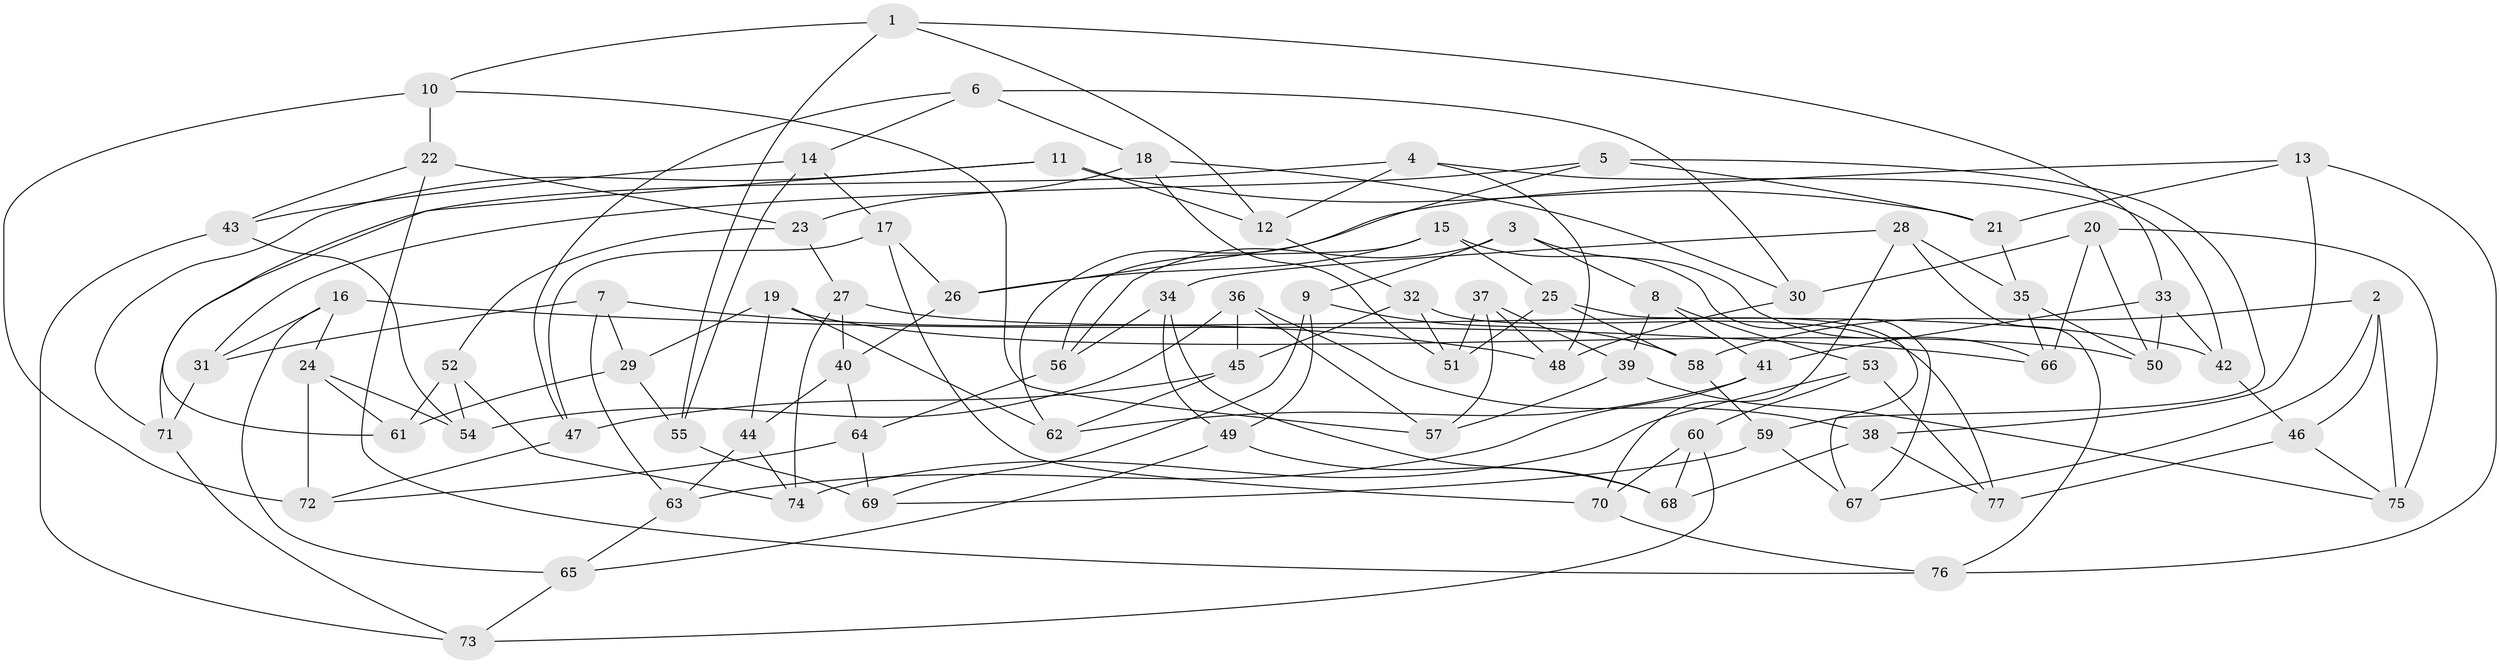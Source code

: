 // Generated by graph-tools (version 1.1) at 2025/50/03/09/25 03:50:55]
// undirected, 77 vertices, 154 edges
graph export_dot {
graph [start="1"]
  node [color=gray90,style=filled];
  1;
  2;
  3;
  4;
  5;
  6;
  7;
  8;
  9;
  10;
  11;
  12;
  13;
  14;
  15;
  16;
  17;
  18;
  19;
  20;
  21;
  22;
  23;
  24;
  25;
  26;
  27;
  28;
  29;
  30;
  31;
  32;
  33;
  34;
  35;
  36;
  37;
  38;
  39;
  40;
  41;
  42;
  43;
  44;
  45;
  46;
  47;
  48;
  49;
  50;
  51;
  52;
  53;
  54;
  55;
  56;
  57;
  58;
  59;
  60;
  61;
  62;
  63;
  64;
  65;
  66;
  67;
  68;
  69;
  70;
  71;
  72;
  73;
  74;
  75;
  76;
  77;
  1 -- 55;
  1 -- 12;
  1 -- 10;
  1 -- 33;
  2 -- 67;
  2 -- 46;
  2 -- 58;
  2 -- 75;
  3 -- 8;
  3 -- 9;
  3 -- 56;
  3 -- 66;
  4 -- 12;
  4 -- 42;
  4 -- 48;
  4 -- 71;
  5 -- 62;
  5 -- 21;
  5 -- 59;
  5 -- 31;
  6 -- 47;
  6 -- 14;
  6 -- 30;
  6 -- 18;
  7 -- 31;
  7 -- 29;
  7 -- 63;
  7 -- 48;
  8 -- 39;
  8 -- 53;
  8 -- 41;
  9 -- 58;
  9 -- 69;
  9 -- 49;
  10 -- 22;
  10 -- 72;
  10 -- 57;
  11 -- 71;
  11 -- 61;
  11 -- 21;
  11 -- 12;
  12 -- 32;
  13 -- 38;
  13 -- 26;
  13 -- 76;
  13 -- 21;
  14 -- 17;
  14 -- 55;
  14 -- 43;
  15 -- 56;
  15 -- 26;
  15 -- 25;
  15 -- 67;
  16 -- 31;
  16 -- 65;
  16 -- 66;
  16 -- 24;
  17 -- 26;
  17 -- 47;
  17 -- 70;
  18 -- 51;
  18 -- 30;
  18 -- 23;
  19 -- 44;
  19 -- 29;
  19 -- 50;
  19 -- 62;
  20 -- 66;
  20 -- 50;
  20 -- 30;
  20 -- 75;
  21 -- 35;
  22 -- 43;
  22 -- 76;
  22 -- 23;
  23 -- 52;
  23 -- 27;
  24 -- 61;
  24 -- 54;
  24 -- 72;
  25 -- 51;
  25 -- 67;
  25 -- 58;
  26 -- 40;
  27 -- 42;
  27 -- 74;
  27 -- 40;
  28 -- 34;
  28 -- 76;
  28 -- 35;
  28 -- 70;
  29 -- 55;
  29 -- 61;
  30 -- 48;
  31 -- 71;
  32 -- 45;
  32 -- 77;
  32 -- 51;
  33 -- 41;
  33 -- 50;
  33 -- 42;
  34 -- 56;
  34 -- 68;
  34 -- 49;
  35 -- 50;
  35 -- 66;
  36 -- 45;
  36 -- 57;
  36 -- 54;
  36 -- 38;
  37 -- 39;
  37 -- 51;
  37 -- 57;
  37 -- 48;
  38 -- 77;
  38 -- 68;
  39 -- 75;
  39 -- 57;
  40 -- 64;
  40 -- 44;
  41 -- 62;
  41 -- 63;
  42 -- 46;
  43 -- 73;
  43 -- 54;
  44 -- 63;
  44 -- 74;
  45 -- 47;
  45 -- 62;
  46 -- 77;
  46 -- 75;
  47 -- 72;
  49 -- 68;
  49 -- 65;
  52 -- 54;
  52 -- 74;
  52 -- 61;
  53 -- 74;
  53 -- 77;
  53 -- 60;
  55 -- 69;
  56 -- 64;
  58 -- 59;
  59 -- 69;
  59 -- 67;
  60 -- 68;
  60 -- 70;
  60 -- 73;
  63 -- 65;
  64 -- 72;
  64 -- 69;
  65 -- 73;
  70 -- 76;
  71 -- 73;
}
